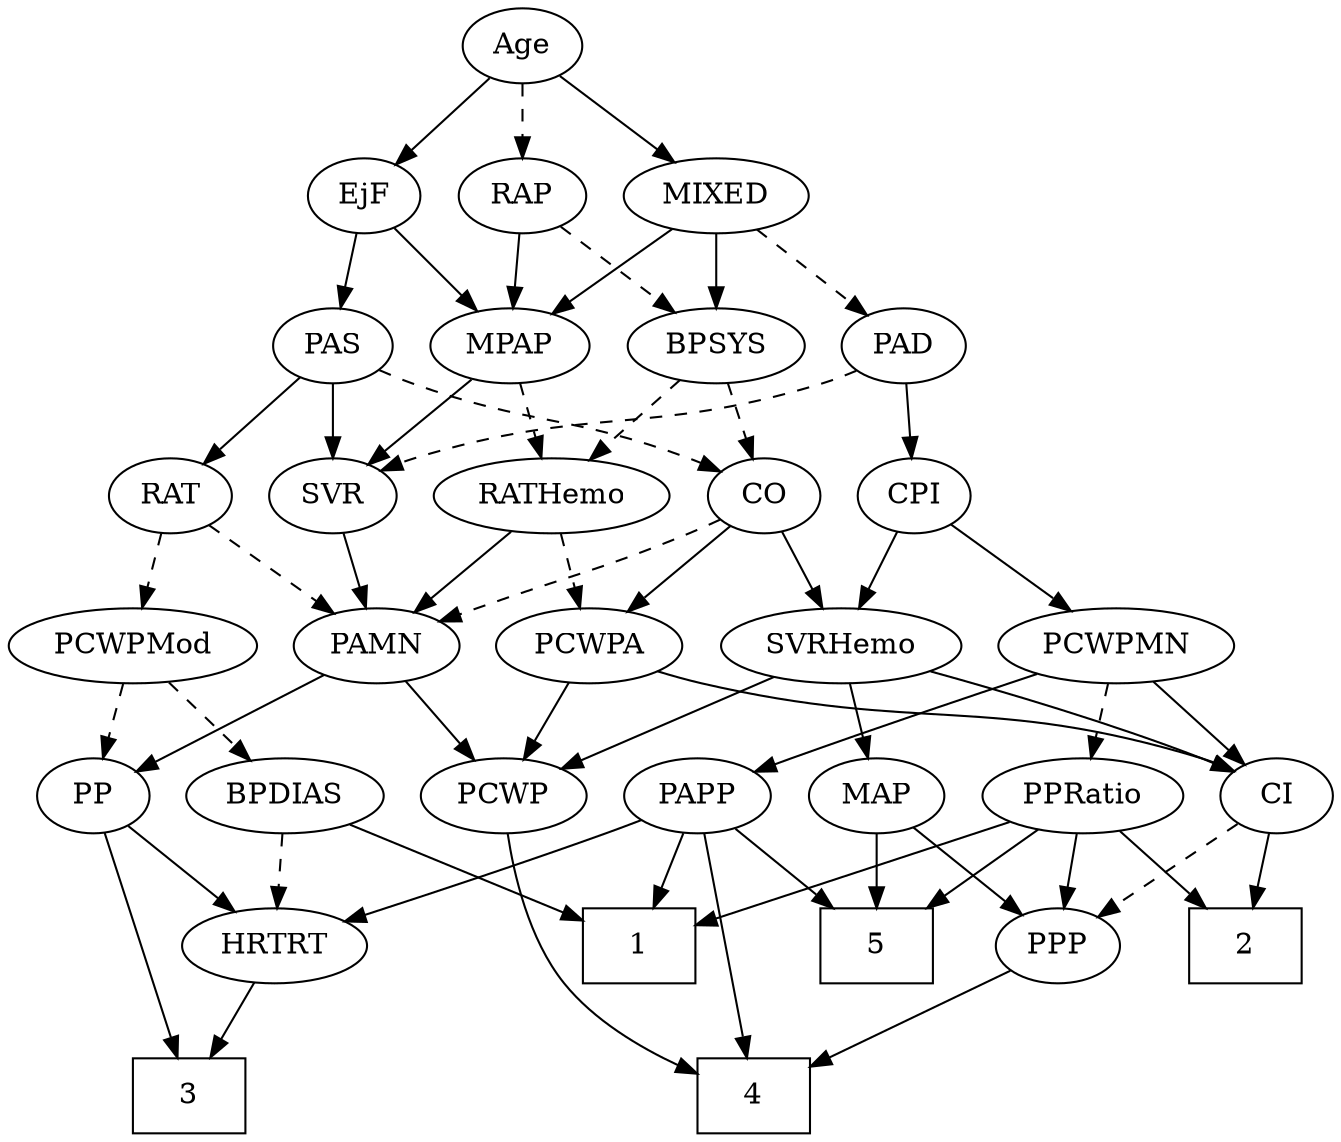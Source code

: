 strict digraph {
	graph [bb="0,0,579,540"];
	node [label="\N"];
	1	[height=0.5,
		pos="269,90",
		shape=box,
		width=0.75];
	2	[height=0.5,
		pos="541,90",
		shape=box,
		width=0.75];
	3	[height=0.5,
		pos="73.995,18",
		shape=box,
		width=0.75];
	4	[height=0.5,
		pos="324,18",
		shape=box,
		width=0.75];
	5	[height=0.5,
		pos="379,90",
		shape=box,
		width=0.75];
	Age	[height=0.5,
		pos="226,522",
		width=0.75];
	EjF	[height=0.5,
		pos="153,450",
		width=0.75];
	Age -> EjF	[pos="e,167.75,465.14 211.22,506.83 200.83,496.87 186.75,483.37 175.04,472.14",
		style=solid];
	RAP	[height=0.5,
		pos="226,450",
		width=0.77632];
	Age -> RAP	[pos="e,226,468.1 226,503.7 226,495.98 226,486.71 226,478.11",
		style=dashed];
	MIXED	[height=0.5,
		pos="312,450",
		width=1.1193];
	Age -> MIXED	[pos="e,293.37,466.16 242.58,507.5 254.74,497.61 271.5,483.96 285.5,472.56",
		style=solid];
	MPAP	[height=0.5,
		pos="221,378",
		width=0.97491];
	EjF -> MPAP	[pos="e,205.98,394.46 167.09,434.5 176.23,425.09 188.33,412.63 198.75,401.9",
		style=solid];
	PAS	[height=0.5,
		pos="141,378",
		width=0.75];
	EjF -> PAS	[pos="e,143.96,396.28 150.09,432.05 148.77,424.35 147.17,415.03 145.69,406.36",
		style=solid];
	RAP -> MPAP	[pos="e,222.22,396.1 224.76,431.7 224.21,423.98 223.55,414.71 222.93,406.11",
		style=solid];
	BPSYS	[height=0.5,
		pos="312,378",
		width=1.0471];
	RAP -> BPSYS	[pos="e,293.68,393.91 242.58,435.5 254.82,425.54 271.72,411.78 285.78,400.34",
		style=dashed];
	MIXED -> MPAP	[pos="e,239.64,393.35 292.7,434.15 279.61,424.09 262.14,410.65 247.73,399.56",
		style=solid];
	MIXED -> BPSYS	[pos="e,312,396.1 312,431.7 312,423.98 312,414.71 312,406.11",
		style=solid];
	PAD	[height=0.5,
		pos="396,378",
		width=0.79437];
	MIXED -> PAD	[pos="e,379.51,392.74 330.22,433.81 342.37,423.69 358.47,410.27 371.71,399.24",
		style=dashed];
	RATHemo	[height=0.5,
		pos="236,306",
		width=1.3721];
	MPAP -> RATHemo	[pos="e,232.29,324.28 224.63,360.05 226.3,352.26 228.32,342.82 230.19,334.08",
		style=dashed];
	SVR	[height=0.5,
		pos="141,306",
		width=0.77632];
	MPAP -> SVR	[pos="e,156.85,320.87 204.03,362.15 192.59,352.15 177.34,338.8 164.71,327.75",
		style=solid];
	CO	[height=0.5,
		pos="330,306",
		width=0.75];
	BPSYS -> CO	[pos="e,325.68,323.79 316.35,360.05 318.39,352.14 320.86,342.54 323.13,333.69",
		style=dashed];
	BPSYS -> RATHemo	[pos="e,253.25,322.89 295.5,361.81 285.36,352.47 272.17,340.31 260.78,329.83",
		style=dashed];
	CPI	[height=0.5,
		pos="402,306",
		width=0.75];
	PAD -> CPI	[pos="e,400.53,324.1 397.48,359.7 398.14,351.98 398.93,342.71 399.67,334.11",
		style=solid];
	PAD -> SVR	[pos="e,162.18,317.76 374.42,366.06 369.44,363.83 364.11,361.66 359,360 280.97,334.7 256.02,349.3 178,324 175.86,323.31 173.69,322.53 \
171.53,321.69",
		style=dashed];
	PAMN	[height=0.5,
		pos="158,234",
		width=1.011];
	CO -> PAMN	[pos="e,185.85,245.59 308.79,294.69 303.95,292.42 298.82,290.08 294,288 275.78,280.16 228.98,262.09 195.37,249.23",
		style=dashed];
	PCWPA	[height=0.5,
		pos="254,234",
		width=1.1555];
	CO -> PCWPA	[pos="e,270.94,250.61 314.62,290.83 304.23,281.27 290.29,268.43 278.4,257.48",
		style=solid];
	SVRHemo	[height=0.5,
		pos="364,234",
		width=1.3902];
	CO -> SVRHemo	[pos="e,355.68,252.12 337.88,288.76 341.84,280.61 346.74,270.53 351.22,261.31",
		style=solid];
	PAS -> CO	[pos="e,308.89,317.58 162.1,366.42 166.94,364.17 172.1,361.9 177,360 227.72,340.33 243.27,343.67 294,324 295.83,323.29 297.71,322.52 299.59,\
321.73",
		style=dashed];
	RAT	[height=0.5,
		pos="67.995,306",
		width=0.75827];
	PAS -> RAT	[pos="e,82.997,321.38 126.22,362.83 115.9,352.94 101.94,339.55 90.27,328.36",
		style=solid];
	PAS -> SVR	[pos="e,141,324.1 141,359.7 141,351.98 141,342.71 141,334.11",
		style=solid];
	PP	[height=0.5,
		pos="31.995,162",
		width=0.75];
	PAMN -> PP	[pos="e,52.36,174.31 134.59,220 113.92,208.51 83.675,191.71 61.378,179.32",
		style=solid];
	PCWP	[height=0.5,
		pos="214,162",
		width=0.97491];
	PAMN -> PCWP	[pos="e,201.34,178.82 170.7,217.12 177.86,208.17 186.95,196.81 194.94,186.81",
		style=solid];
	RATHemo -> PAMN	[pos="e,174.82,250.1 218.3,289.12 207.71,279.61 194.09,267.39 182.48,256.97",
		style=solid];
	RATHemo -> PCWPA	[pos="e,249.55,252.28 240.35,288.05 242.36,280.26 244.78,270.82 247.03,262.08",
		style=dashed];
	PCWPMN	[height=0.5,
		pos="482,234",
		width=1.3902];
	CPI -> PCWPMN	[pos="e,463.7,251.01 417.8,291.17 428.74,281.6 443.54,268.65 456.17,257.6",
		style=solid];
	CPI -> SVRHemo	[pos="e,373.29,252.12 393.18,288.76 388.71,280.53 383.17,270.32 378.12,261.02",
		style=solid];
	RAT -> PAMN	[pos="e,139.28,249.56 84.924,291.83 97.985,281.68 116.3,267.43 131.32,255.74",
		style=dashed];
	PCWPMod	[height=0.5,
		pos="51.995,234",
		width=1.4443];
	RAT -> PCWPMod	[pos="e,55.944,252.28 64.122,288.05 62.341,280.26 60.183,270.82 58.185,262.08",
		style=dashed];
	SVR -> PAMN	[pos="e,153.8,252.28 145.11,288.05 147,280.26 149.3,270.82 151.42,262.08",
		style=solid];
	BPDIAS	[height=0.5,
		pos="119,162",
		width=1.1735];
	PCWPMod -> BPDIAS	[pos="e,103.54,179.15 67.535,216.76 76.16,207.75 87.041,196.39 96.573,186.43",
		style=dashed];
	PCWPMod -> PP	[pos="e,36.792,179.79 47.154,216.05 44.894,208.14 42.15,198.54 39.62,189.69",
		style=dashed];
	PCWPA -> PCWP	[pos="e,223.41,179.47 244.52,216.41 239.73,208.04 233.83,197.71 228.49,188.37",
		style=solid];
	CI	[height=0.5,
		pos="552,162",
		width=0.75];
	PCWPA -> CI	[pos="e,531.44,173.88 284.79,221.9 291.4,219.75 298.39,217.66 305,216 397.28,192.89 425.26,208.58 516,180 517.92,179.39 519.88,178.7 521.84,\
177.96",
		style=solid];
	PPRatio	[height=0.5,
		pos="467,162",
		width=1.1013];
	PCWPMN -> PPRatio	[pos="e,470.66,180.1 478.29,215.7 476.63,207.98 474.65,198.71 472.81,190.11",
		style=dashed];
	PCWPMN -> CI	[pos="e,537.28,177.72 498.23,216.76 507.72,207.27 519.82,195.17 530.14,184.85",
		style=solid];
	PAPP	[height=0.5,
		pos="299,162",
		width=0.88464];
	PCWPMN -> PAPP	[pos="e,323.46,173.61 447.73,220.81 418.65,210.35 375.9,194.67 339,180 336.94,179.18 334.84,178.33 332.72,177.47",
		style=solid];
	MAP	[height=0.5,
		pos="379,162",
		width=0.84854];
	SVRHemo -> MAP	[pos="e,375.33,180.1 367.7,215.7 369.36,207.98 371.34,198.71 373.19,190.11",
		style=solid];
	SVRHemo -> PCWP	[pos="e,239.21,174.77 334.72,219.34 309.96,207.79 274.46,191.22 248.36,179.04",
		style=solid];
	SVRHemo -> CI	[pos="e,530.84,173.44 400.33,221.53 431.38,211.44 477.07,195.93 516,180 517.82,179.25 519.68,178.46 521.55,177.65",
		style=solid];
	BPDIAS -> 1	[pos="e,241.91,103.64 146.51,148.16 170.69,136.88 206.05,120.37 232.58,108",
		style=solid];
	HRTRT	[height=0.5,
		pos="110,90",
		width=1.1013];
	BPDIAS -> HRTRT	[pos="e,112.19,108.1 116.77,143.7 115.78,135.98 114.59,126.71 113.48,118.11",
		style=dashed];
	MAP -> 5	[pos="e,379,108.1 379,143.7 379,135.98 379,126.71 379,118.11",
		style=solid];
	PPP	[height=0.5,
		pos="459,90",
		width=0.75];
	MAP -> PPP	[pos="e,443.26,104.77 395.57,146.5 407.17,136.35 422.82,122.65 435.68,111.4",
		style=solid];
	PP -> 3	[pos="e,68.888,36.268 36.978,144.15 44.139,119.94 57.416,75.054 65.97,46.133",
		style=solid];
	PP -> HRTRT	[pos="e,92.716,106.51 47.406,147.17 58.113,137.56 72.621,124.54 84.972,113.46",
		style=solid];
	PPP -> 4	[pos="e,351.11,33.062 438.2,78.216 417.47,67.47 385.23,50.75 360.28,37.814",
		style=solid];
	PPRatio -> 1	[pos="e,296.1,100.57 436.78,150.3 430.88,148.21 424.75,146.03 419,144 380.4,130.35 336.2,114.73 305.84,104.01",
		style=solid];
	PPRatio -> 2	[pos="e,522.8,108.21 483.42,145.46 492.81,136.58 504.79,125.25 515.38,115.23",
		style=solid];
	PPRatio -> 5	[pos="e,400.53,108.13 447.9,145.81 436.46,136.71 421.66,124.94 408.71,114.64",
		style=solid];
	PPRatio -> PPP	[pos="e,460.95,108.1 465.02,143.7 464.14,135.98 463.08,126.71 462.09,118.11",
		style=solid];
	PCWP -> 4	[pos="e,296.7,27.973 213.68,143.96 214.15,124.73 217.52,93.369 233,72 246.39,53.507 268.38,40.443 287.38,31.913",
		style=solid];
	CI -> 2	[pos="e,543.71,108.28 549.33,144.05 548.12,136.35 546.66,127.03 545.3,118.36",
		style=solid];
	CI -> PPP	[pos="e,476.41,104.11 534.5,147.83 520.47,137.27 500.58,122.3 484.73,110.37",
		style=dashed];
	PAPP -> 1	[pos="e,276.47,108.45 291.89,144.41 288.48,136.45 284.3,126.72 280.46,117.76",
		style=solid];
	PAPP -> 4	[pos="e,320.97,36.189 302.01,143.87 306.27,119.67 314.1,75.211 319.17,46.393",
		style=solid];
	PAPP -> 5	[pos="e,359.33,108.2 315.57,146.5 326.01,137.36 339.73,125.36 351.74,114.85",
		style=solid];
	PAPP -> HRTRT	[pos="e,140.77,101.53 274.36,150.55 268.98,148.34 263.31,146.05 258,144 221.85,130.05 180.29,115.27 150.42,104.88",
		style=solid];
	HRTRT -> 3	[pos="e,82.968,36.447 101.46,72.411 97.328,64.369 92.26,54.515 87.608,45.47",
		style=solid];
}
